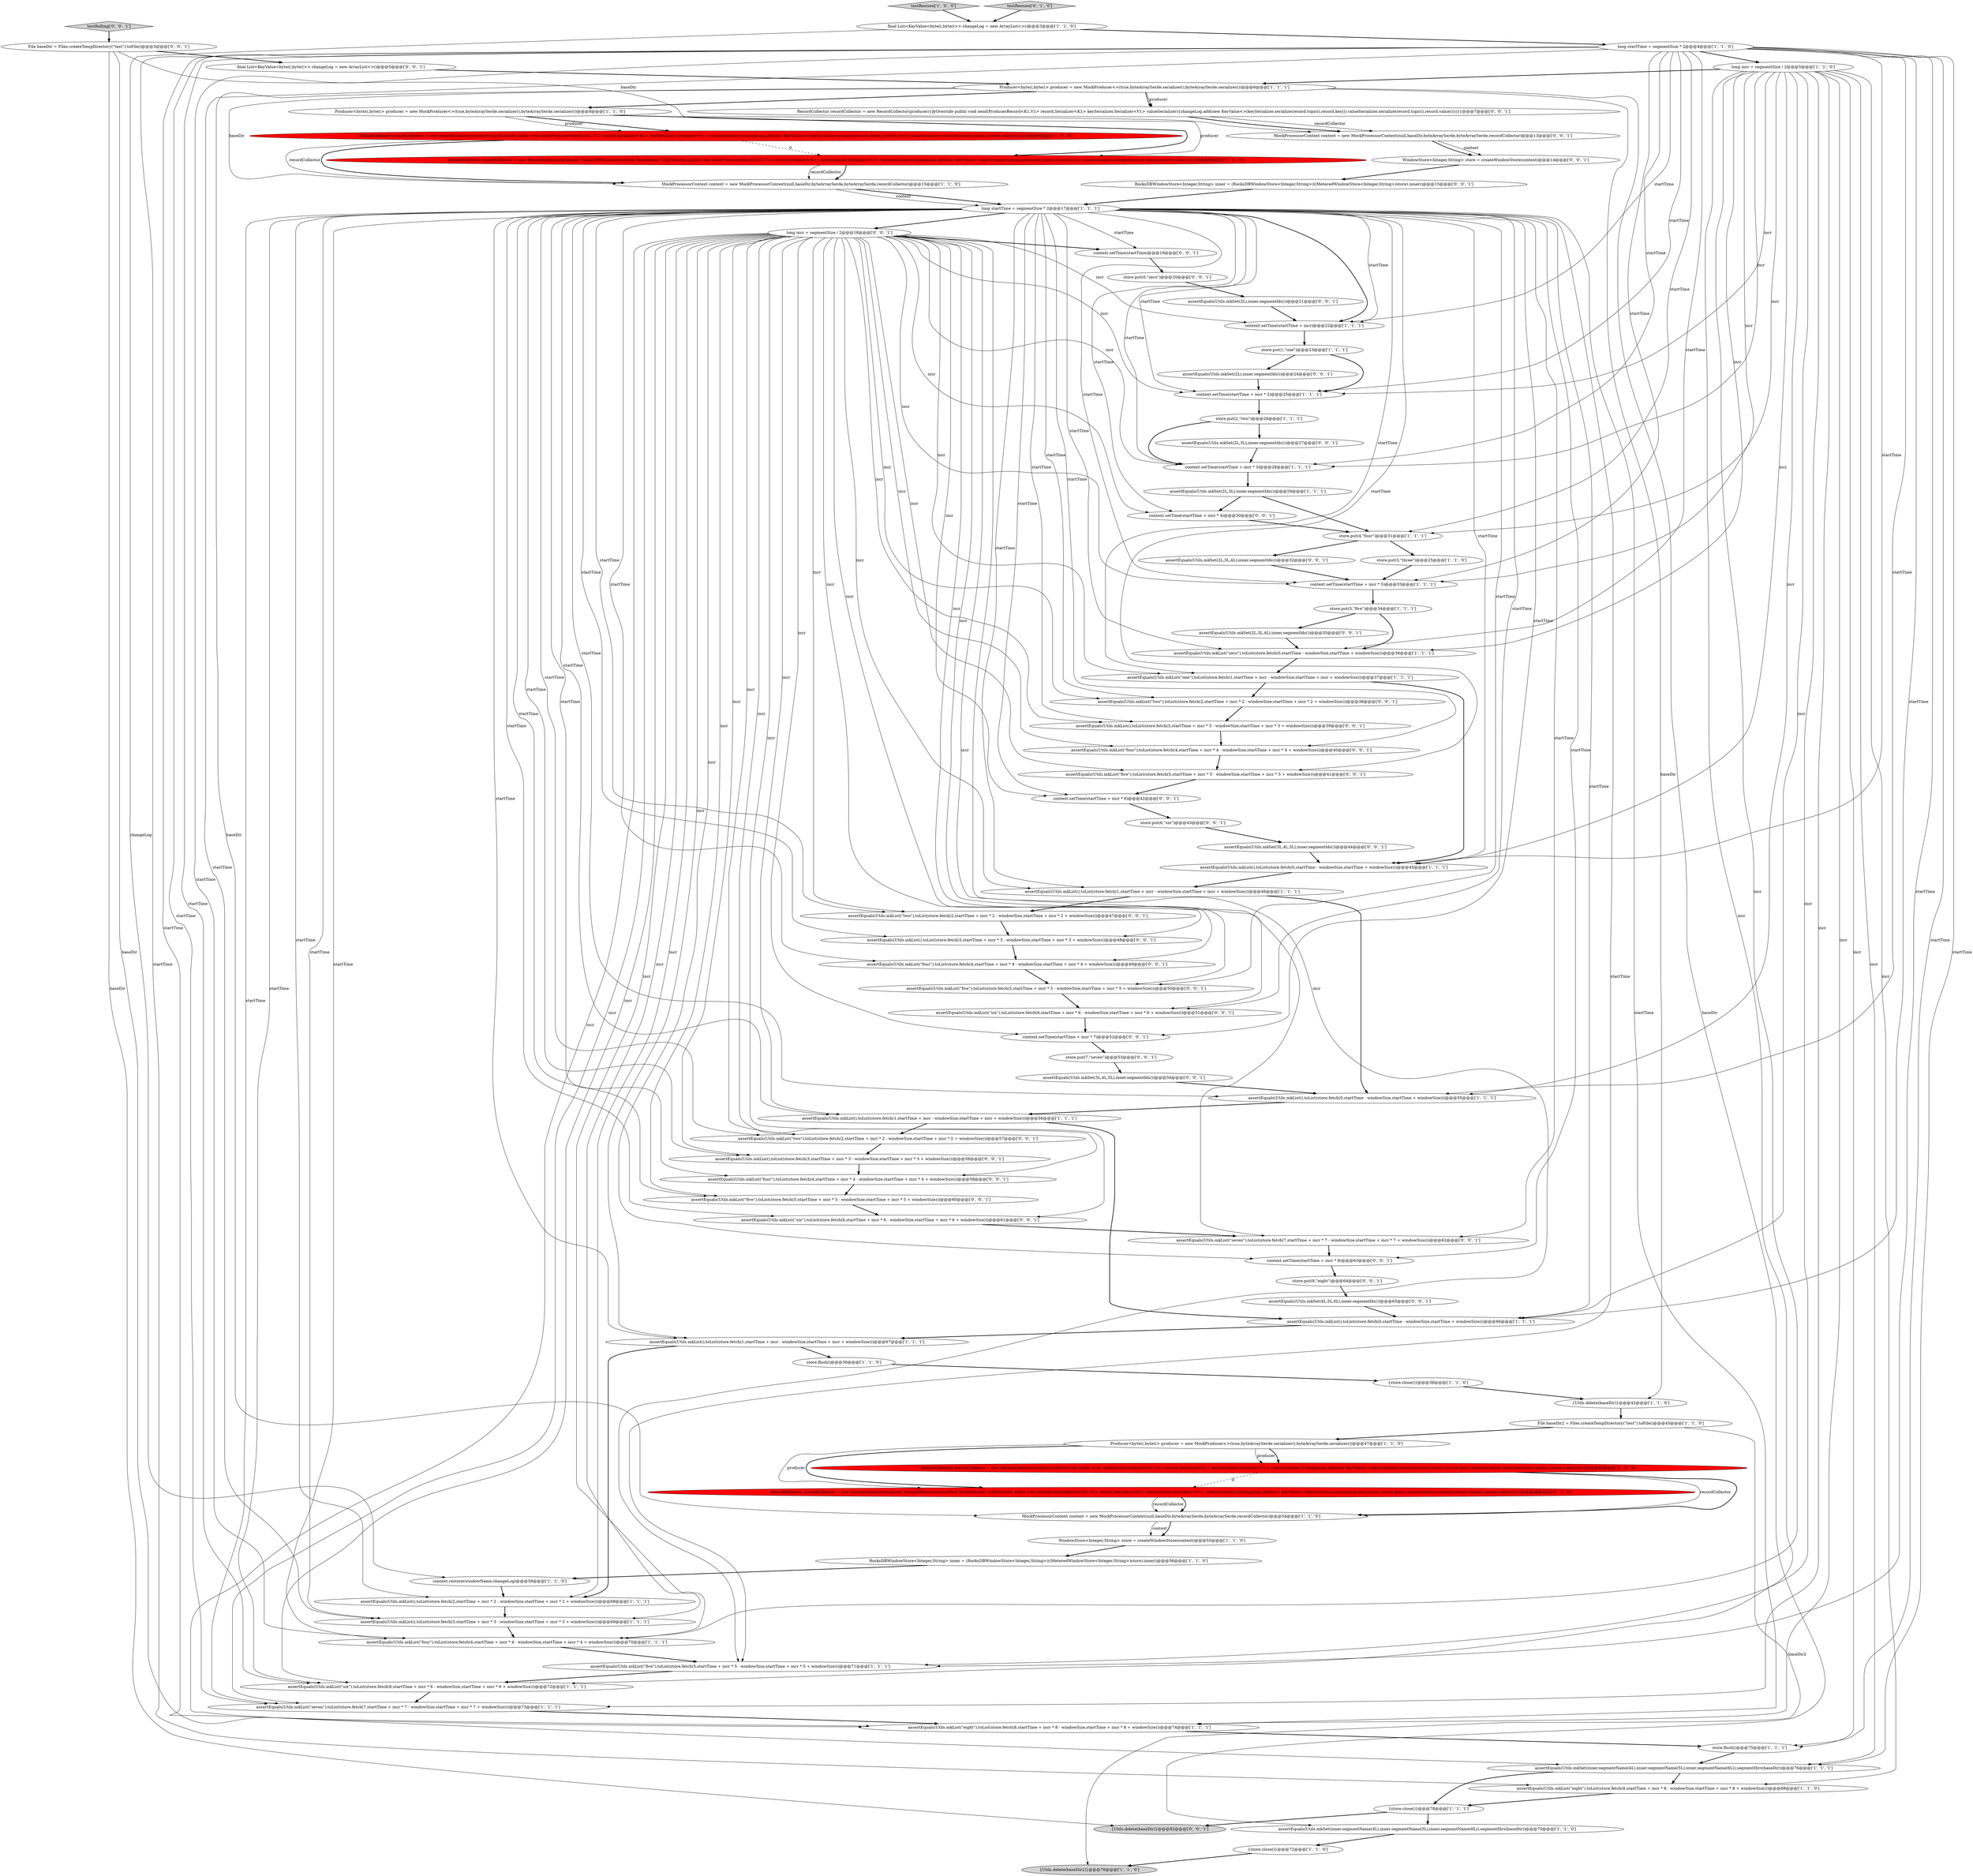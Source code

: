 digraph {
84 [style = filled, label = "store.put(6,\"six\")@@@43@@@['0', '0', '1']", fillcolor = white, shape = ellipse image = "AAA0AAABBB3BBB"];
91 [style = filled, label = "store.put(7,\"seven\")@@@53@@@['0', '0', '1']", fillcolor = white, shape = ellipse image = "AAA0AAABBB3BBB"];
30 [style = filled, label = "assertEquals(Utils.mkList(\"zero\"),toList(store.fetch(0,startTime - windowSize,startTime + windowSize)))@@@36@@@['1', '1', '1']", fillcolor = white, shape = ellipse image = "AAA0AAABBB1BBB"];
10 [style = filled, label = "assertEquals(Utils.mkList(),toList(store.fetch(0,startTime - windowSize,startTime + windowSize)))@@@55@@@['1', '1', '1']", fillcolor = white, shape = ellipse image = "AAA0AAABBB1BBB"];
34 [style = filled, label = "context.restore(windowName,changeLog)@@@58@@@['1', '1', '0']", fillcolor = white, shape = ellipse image = "AAA0AAABBB1BBB"];
33 [style = filled, label = "Producer<byte((,byte((> producer = new MockProducer<>(true,byteArraySerde.serializer(),byteArraySerde.serializer())@@@6@@@['1', '1', '1']", fillcolor = white, shape = ellipse image = "AAA0AAABBB1BBB"];
90 [style = filled, label = "assertEquals(Utils.mkSet(3L,4L,5L),inner.segmentIds())@@@54@@@['0', '0', '1']", fillcolor = white, shape = ellipse image = "AAA0AAABBB3BBB"];
67 [style = filled, label = "WindowStore<Integer,String> store = createWindowStore(context)@@@14@@@['0', '0', '1']", fillcolor = white, shape = ellipse image = "AAA0AAABBB3BBB"];
49 [style = filled, label = "assertEquals(Utils.mkList(),toList(store.fetch(1,startTime + incr - windowSize,startTime + incr + windowSize)))@@@56@@@['1', '1', '1']", fillcolor = white, shape = ellipse image = "AAA0AAABBB1BBB"];
27 [style = filled, label = "testRestore['1', '0', '0']", fillcolor = lightgray, shape = diamond image = "AAA0AAABBB1BBB"];
9 [style = filled, label = "WindowStore<Integer,String> store = createWindowStore(context)@@@55@@@['1', '1', '0']", fillcolor = white, shape = ellipse image = "AAA0AAABBB1BBB"];
80 [style = filled, label = "store.put(8,\"eight\")@@@64@@@['0', '0', '1']", fillcolor = white, shape = ellipse image = "AAA0AAABBB3BBB"];
43 [style = filled, label = "assertEquals(Utils.mkList(\"one\"),toList(store.fetch(1,startTime + incr - windowSize,startTime + incr + windowSize)))@@@37@@@['1', '1', '1']", fillcolor = white, shape = ellipse image = "AAA0AAABBB1BBB"];
26 [style = filled, label = "MockProcessorContext context = new MockProcessorContext(null,baseDir,byteArraySerde,byteArraySerde,recordCollector)@@@15@@@['1', '1', '0']", fillcolor = white, shape = ellipse image = "AAA0AAABBB1BBB"];
50 [style = filled, label = "final List<KeyValue<byte((,byte((>> changeLog = new ArrayList<>()@@@3@@@['1', '1', '0']", fillcolor = white, shape = ellipse image = "AAA0AAABBB1BBB"];
54 [style = filled, label = "assertEquals(Utils.mkSet(3L,4L,5L),inner.segmentIds())@@@44@@@['0', '0', '1']", fillcolor = white, shape = ellipse image = "AAA0AAABBB3BBB"];
82 [style = filled, label = "assertEquals(Utils.mkList(\"four\"),toList(store.fetch(4,startTime + incr * 4 - windowSize,startTime + incr * 4 + windowSize)))@@@59@@@['0', '0', '1']", fillcolor = white, shape = ellipse image = "AAA0AAABBB3BBB"];
1 [style = filled, label = "Producer<byte((,byte((> producer = new MockProducer<>(true,byteArraySerde.serializer(),byteArraySerde.serializer())@@@8@@@['1', '1', '0']", fillcolor = white, shape = ellipse image = "AAA0AAABBB1BBB"];
39 [style = filled, label = "context.setTime(startTime + incr)@@@22@@@['1', '1', '1']", fillcolor = white, shape = ellipse image = "AAA0AAABBB1BBB"];
65 [style = filled, label = "assertEquals(Utils.mkSet(2L,3L,4L),inner.segmentIds())@@@32@@@['0', '0', '1']", fillcolor = white, shape = ellipse image = "AAA0AAABBB3BBB"];
5 [style = filled, label = "{store.close()}@@@78@@@['1', '1', '1']", fillcolor = white, shape = ellipse image = "AAA0AAABBB1BBB"];
24 [style = filled, label = "store.put(3,\"three\")@@@25@@@['1', '1', '0']", fillcolor = white, shape = ellipse image = "AAA0AAABBB1BBB"];
38 [style = filled, label = "RecordCollector recordCollector = new RecordCollector(producer){@Override public void send(ProducerRecord<K1,V1> record,Serializer<K1> keySerializer,Serializer<V1> valueSerializer){changeLog.add(new KeyValue<>(keySerializer.serialize(record.topic(),record.key()),valueSerializer.serialize(record.topic(),record.value())))}}@@@48@@@['1', '0', '0']", fillcolor = red, shape = ellipse image = "AAA1AAABBB1BBB"];
66 [style = filled, label = "assertEquals(Utils.mkList(\"five\"),toList(store.fetch(5,startTime + incr * 5 - windowSize,startTime + incr * 5 + windowSize)))@@@41@@@['0', '0', '1']", fillcolor = white, shape = ellipse image = "AAA0AAABBB3BBB"];
22 [style = filled, label = "assertEquals(Utils.mkList(\"seven\"),toList(store.fetch(7,startTime + incr * 7 - windowSize,startTime + incr * 7 + windowSize)))@@@73@@@['1', '1', '1']", fillcolor = white, shape = ellipse image = "AAA0AAABBB1BBB"];
21 [style = filled, label = "assertEquals(Utils.mkList(\"five\"),toList(store.fetch(5,startTime + incr * 5 - windowSize,startTime + incr * 5 + windowSize)))@@@71@@@['1', '1', '1']", fillcolor = white, shape = ellipse image = "AAA0AAABBB1BBB"];
83 [style = filled, label = "assertEquals(Utils.mkList(\"two\"),toList(store.fetch(2,startTime + incr * 2 - windowSize,startTime + incr * 2 + windowSize)))@@@47@@@['0', '0', '1']", fillcolor = white, shape = ellipse image = "AAA0AAABBB3BBB"];
71 [style = filled, label = "assertEquals(Utils.mkList(\"four\"),toList(store.fetch(4,startTime + incr * 4 - windowSize,startTime + incr * 4 + windowSize)))@@@49@@@['0', '0', '1']", fillcolor = white, shape = ellipse image = "AAA0AAABBB3BBB"];
74 [style = filled, label = "assertEquals(Utils.mkSet(4L,5L,6L),inner.segmentIds())@@@65@@@['0', '0', '1']", fillcolor = white, shape = ellipse image = "AAA0AAABBB3BBB"];
92 [style = filled, label = "assertEquals(Utils.mkSet(2L,3L,4L),inner.segmentIds())@@@35@@@['0', '0', '1']", fillcolor = white, shape = ellipse image = "AAA0AAABBB3BBB"];
93 [style = filled, label = "File baseDir = Files.createTempDirectory(\"test\").toFile()@@@3@@@['0', '0', '1']", fillcolor = white, shape = ellipse image = "AAA0AAABBB3BBB"];
63 [style = filled, label = "assertEquals(Utils.mkList(\"five\"),toList(store.fetch(5,startTime + incr * 5 - windowSize,startTime + incr * 5 + windowSize)))@@@60@@@['0', '0', '1']", fillcolor = white, shape = ellipse image = "AAA0AAABBB3BBB"];
76 [style = filled, label = "context.setTime(startTime + incr * 8)@@@63@@@['0', '0', '1']", fillcolor = white, shape = ellipse image = "AAA0AAABBB3BBB"];
7 [style = filled, label = "long startTime = segmentSize * 2@@@17@@@['1', '1', '1']", fillcolor = white, shape = ellipse image = "AAA0AAABBB1BBB"];
48 [style = filled, label = "RecordCollector recordCollector = new RecordCollector(producer){@Override public void send(ProducerRecord<K1,V1> record,Serializer<K1> keySerializer,Serializer<V1> valueSerializer){changeLog.add(new KeyValue<>(keySerializer.serialize(record.topic(),record.key()),valueSerializer.serialize(record.topic(),record.value())))}}@@@9@@@['1', '0', '0']", fillcolor = red, shape = ellipse image = "AAA1AAABBB1BBB"];
16 [style = filled, label = "long startTime = segmentSize * 2@@@4@@@['1', '1', '0']", fillcolor = white, shape = ellipse image = "AAA0AAABBB1BBB"];
13 [style = filled, label = "assertEquals(Utils.mkSet(inner.segmentName(4L),inner.segmentName(5L),inner.segmentName(6L)),segmentDirs(baseDir))@@@70@@@['1', '1', '0']", fillcolor = white, shape = ellipse image = "AAA0AAABBB1BBB"];
59 [style = filled, label = "RecordCollector recordCollector = new RecordCollector(producer){@Override public void send(ProducerRecord<K1,V1> record,Serializer<K1> keySerializer,Serializer<V1> valueSerializer){changeLog.add(new KeyValue<>(keySerializer.serialize(record.topic(),record.key()),valueSerializer.serialize(record.topic(),record.value())))}}@@@7@@@['0', '0', '1']", fillcolor = white, shape = ellipse image = "AAA0AAABBB3BBB"];
42 [style = filled, label = "{store.close()}@@@72@@@['1', '1', '0']", fillcolor = white, shape = ellipse image = "AAA0AAABBB1BBB"];
45 [style = filled, label = "store.flush()@@@36@@@['1', '1', '0']", fillcolor = white, shape = ellipse image = "AAA0AAABBB1BBB"];
89 [style = filled, label = "assertEquals(Utils.mkList(\"six\"),toList(store.fetch(6,startTime + incr * 6 - windowSize,startTime + incr * 6 + windowSize)))@@@61@@@['0', '0', '1']", fillcolor = white, shape = ellipse image = "AAA0AAABBB3BBB"];
73 [style = filled, label = "context.setTime(startTime + incr * 6)@@@42@@@['0', '0', '1']", fillcolor = white, shape = ellipse image = "AAA0AAABBB3BBB"];
35 [style = filled, label = "{Utils.delete(baseDir2)}@@@76@@@['1', '1', '0']", fillcolor = lightgray, shape = ellipse image = "AAA0AAABBB1BBB"];
36 [style = filled, label = "assertEquals(Utils.mkList(\"eight\"),toList(store.fetch(8,startTime + incr * 8 - windowSize,startTime + incr * 8 + windowSize)))@@@74@@@['1', '1', '1']", fillcolor = white, shape = ellipse image = "AAA0AAABBB1BBB"];
15 [style = filled, label = "assertEquals(Utils.mkList(\"six\"),toList(store.fetch(6,startTime + incr * 6 - windowSize,startTime + incr * 6 + windowSize)))@@@72@@@['1', '1', '1']", fillcolor = white, shape = ellipse image = "AAA0AAABBB1BBB"];
11 [style = filled, label = "store.put(2,\"two\")@@@26@@@['1', '1', '1']", fillcolor = white, shape = ellipse image = "AAA0AAABBB1BBB"];
12 [style = filled, label = "assertEquals(Utils.mkList(),toList(store.fetch(1,startTime + incr - windowSize,startTime + incr + windowSize)))@@@46@@@['1', '1', '1']", fillcolor = white, shape = ellipse image = "AAA0AAABBB1BBB"];
58 [style = filled, label = "assertEquals(Utils.mkList(\"two\"),toList(store.fetch(2,startTime + incr * 2 - windowSize,startTime + incr * 2 + windowSize)))@@@38@@@['0', '0', '1']", fillcolor = white, shape = ellipse image = "AAA0AAABBB3BBB"];
68 [style = filled, label = "context.setTime(startTime)@@@19@@@['0', '0', '1']", fillcolor = white, shape = ellipse image = "AAA0AAABBB3BBB"];
40 [style = filled, label = "assertEquals(Utils.mkSet(inner.segmentName(4L),inner.segmentName(5L),inner.segmentName(6L)),segmentDirs(baseDir))@@@76@@@['1', '1', '1']", fillcolor = white, shape = ellipse image = "AAA0AAABBB1BBB"];
29 [style = filled, label = "store.put(1,\"one\")@@@23@@@['1', '1', '1']", fillcolor = white, shape = ellipse image = "AAA0AAABBB1BBB"];
8 [style = filled, label = "MockProcessorContext context = new MockProcessorContext(null,baseDir,byteArraySerde,byteArraySerde,recordCollector)@@@54@@@['1', '1', '0']", fillcolor = white, shape = ellipse image = "AAA0AAABBB1BBB"];
57 [style = filled, label = "context.setTime(startTime + incr * 7)@@@52@@@['0', '0', '1']", fillcolor = white, shape = ellipse image = "AAA0AAABBB3BBB"];
77 [style = filled, label = "RocksDBWindowStore<Integer,String> inner = (RocksDBWindowStore<Integer,String>)((MeteredWindowStore<Integer,String>)store).inner()@@@15@@@['0', '0', '1']", fillcolor = white, shape = ellipse image = "AAA0AAABBB3BBB"];
47 [style = filled, label = "assertEquals(Utils.mkList(\"eight\"),toList(store.fetch(8,startTime + incr * 8 - windowSize,startTime + incr * 8 + windowSize)))@@@68@@@['1', '1', '0']", fillcolor = white, shape = ellipse image = "AAA0AAABBB1BBB"];
37 [style = filled, label = "store.flush()@@@75@@@['1', '1', '1']", fillcolor = white, shape = ellipse image = "AAA0AAABBB1BBB"];
4 [style = filled, label = "context.setTime(startTime + incr * 5)@@@33@@@['1', '1', '1']", fillcolor = white, shape = ellipse image = "AAA0AAABBB1BBB"];
19 [style = filled, label = "assertEquals(Utils.mkList(),toList(store.fetch(3,startTime + incr * 3 - windowSize,startTime + incr * 3 + windowSize)))@@@69@@@['1', '1', '1']", fillcolor = white, shape = ellipse image = "AAA0AAABBB1BBB"];
75 [style = filled, label = "MockProcessorContext context = new MockProcessorContext(null,baseDir,byteArraySerde,byteArraySerde,recordCollector)@@@13@@@['0', '0', '1']", fillcolor = white, shape = ellipse image = "AAA0AAABBB3BBB"];
69 [style = filled, label = "assertEquals(Utils.mkSet(2L,3L),inner.segmentIds())@@@27@@@['0', '0', '1']", fillcolor = white, shape = ellipse image = "AAA0AAABBB3BBB"];
86 [style = filled, label = "assertEquals(Utils.mkList(\"five\"),toList(store.fetch(5,startTime + incr * 5 - windowSize,startTime + incr * 5 + windowSize)))@@@50@@@['0', '0', '1']", fillcolor = white, shape = ellipse image = "AAA0AAABBB3BBB"];
70 [style = filled, label = "final List<KeyValue<byte((,byte((>> changeLog = new ArrayList<>()@@@5@@@['0', '0', '1']", fillcolor = white, shape = ellipse image = "AAA0AAABBB3BBB"];
87 [style = filled, label = "assertEquals(Utils.mkList(),toList(store.fetch(3,startTime + incr * 3 - windowSize,startTime + incr * 3 + windowSize)))@@@58@@@['0', '0', '1']", fillcolor = white, shape = ellipse image = "AAA0AAABBB3BBB"];
0 [style = filled, label = "context.setTime(startTime + incr * 3)@@@28@@@['1', '1', '1']", fillcolor = white, shape = ellipse image = "AAA0AAABBB1BBB"];
60 [style = filled, label = "assertEquals(Utils.mkList(\"seven\"),toList(store.fetch(7,startTime + incr * 7 - windowSize,startTime + incr * 7 + windowSize)))@@@62@@@['0', '0', '1']", fillcolor = white, shape = ellipse image = "AAA0AAABBB3BBB"];
55 [style = filled, label = "assertEquals(Utils.mkSet(2L),inner.segmentIds())@@@24@@@['0', '0', '1']", fillcolor = white, shape = ellipse image = "AAA0AAABBB3BBB"];
3 [style = filled, label = "store.put(4,\"four\")@@@31@@@['1', '1', '1']", fillcolor = white, shape = ellipse image = "AAA0AAABBB1BBB"];
94 [style = filled, label = "assertEquals(Utils.mkSet(2L),inner.segmentIds())@@@21@@@['0', '0', '1']", fillcolor = white, shape = ellipse image = "AAA0AAABBB3BBB"];
17 [style = filled, label = "RocksDBWindowStore<Integer,String> inner = (RocksDBWindowStore<Integer,String>)((MeteredWindowStore<Integer,String>)store).inner()@@@56@@@['1', '1', '0']", fillcolor = white, shape = ellipse image = "AAA0AAABBB1BBB"];
31 [style = filled, label = "{Utils.delete(baseDir)}@@@42@@@['1', '1', '0']", fillcolor = white, shape = ellipse image = "AAA0AAABBB1BBB"];
18 [style = filled, label = "context.setTime(startTime + incr * 2)@@@25@@@['1', '1', '1']", fillcolor = white, shape = ellipse image = "AAA0AAABBB1BBB"];
53 [style = filled, label = "testRestore['0', '1', '0']", fillcolor = lightgray, shape = diamond image = "AAA0AAABBB2BBB"];
52 [style = filled, label = "RecordCollector recordCollector = new RecordCollector(producer,\"RocksDBWindowStoreTest-TestRestoreII\"){@Override public void send(ProducerRecord<K1,V1> record,Serializer<K1> keySerializer,Serializer<V1> valueSerializer){changeLog.add(new KeyValue<>(keySerializer.serialize(record.topic(),record.key()),valueSerializer.serialize(record.topic(),record.value())))}}@@@48@@@['0', '1', '0']", fillcolor = red, shape = ellipse image = "AAA1AAABBB2BBB"];
44 [style = filled, label = "assertEquals(Utils.mkList(),toList(store.fetch(1,startTime + incr - windowSize,startTime + incr + windowSize)))@@@67@@@['1', '1', '1']", fillcolor = white, shape = ellipse image = "AAA0AAABBB1BBB"];
28 [style = filled, label = "long incr = segmentSize / 2@@@5@@@['1', '1', '0']", fillcolor = white, shape = ellipse image = "AAA0AAABBB1BBB"];
2 [style = filled, label = "assertEquals(Utils.mkSet(2L,3L),inner.segmentIds())@@@29@@@['1', '1', '1']", fillcolor = white, shape = ellipse image = "AAA0AAABBB1BBB"];
79 [style = filled, label = "context.setTime(startTime + incr * 4)@@@30@@@['0', '0', '1']", fillcolor = white, shape = ellipse image = "AAA0AAABBB3BBB"];
23 [style = filled, label = "Producer<byte((,byte((> producer = new MockProducer<>(true,byteArraySerde.serializer(),byteArraySerde.serializer())@@@47@@@['1', '1', '0']", fillcolor = white, shape = ellipse image = "AAA0AAABBB1BBB"];
56 [style = filled, label = "assertEquals(Utils.mkList(),toList(store.fetch(3,startTime + incr * 3 - windowSize,startTime + incr * 3 + windowSize)))@@@48@@@['0', '0', '1']", fillcolor = white, shape = ellipse image = "AAA0AAABBB3BBB"];
62 [style = filled, label = "assertEquals(Utils.mkList(\"four\"),toList(store.fetch(4,startTime + incr * 4 - windowSize,startTime + incr * 4 + windowSize)))@@@40@@@['0', '0', '1']", fillcolor = white, shape = ellipse image = "AAA0AAABBB3BBB"];
25 [style = filled, label = "File baseDir2 = Files.createTempDirectory(\"test\").toFile()@@@45@@@['1', '1', '0']", fillcolor = white, shape = ellipse image = "AAA0AAABBB1BBB"];
85 [style = filled, label = "testRolling['0', '0', '1']", fillcolor = lightgray, shape = diamond image = "AAA0AAABBB3BBB"];
64 [style = filled, label = "assertEquals(Utils.mkList(\"two\"),toList(store.fetch(2,startTime + incr * 2 - windowSize,startTime + incr * 2 + windowSize)))@@@57@@@['0', '0', '1']", fillcolor = white, shape = ellipse image = "AAA0AAABBB3BBB"];
14 [style = filled, label = "assertEquals(Utils.mkList(\"four\"),toList(store.fetch(4,startTime + incr * 4 - windowSize,startTime + incr * 4 + windowSize)))@@@70@@@['1', '1', '1']", fillcolor = white, shape = ellipse image = "AAA0AAABBB1BBB"];
20 [style = filled, label = "{store.close()}@@@38@@@['1', '1', '0']", fillcolor = white, shape = ellipse image = "AAA0AAABBB1BBB"];
88 [style = filled, label = "assertEquals(Utils.mkList(\"six\"),toList(store.fetch(6,startTime + incr * 6 - windowSize,startTime + incr * 6 + windowSize)))@@@51@@@['0', '0', '1']", fillcolor = white, shape = ellipse image = "AAA0AAABBB3BBB"];
72 [style = filled, label = "assertEquals(Utils.mkList(),toList(store.fetch(3,startTime + incr * 3 - windowSize,startTime + incr * 3 + windowSize)))@@@39@@@['0', '0', '1']", fillcolor = white, shape = ellipse image = "AAA0AAABBB3BBB"];
81 [style = filled, label = "{Utils.delete(baseDir)}@@@82@@@['0', '0', '1']", fillcolor = lightgray, shape = ellipse image = "AAA0AAABBB3BBB"];
6 [style = filled, label = "store.put(5,\"five\")@@@34@@@['1', '1', '1']", fillcolor = white, shape = ellipse image = "AAA0AAABBB1BBB"];
46 [style = filled, label = "assertEquals(Utils.mkList(),toList(store.fetch(0,startTime - windowSize,startTime + windowSize)))@@@66@@@['1', '1', '1']", fillcolor = white, shape = ellipse image = "AAA0AAABBB1BBB"];
61 [style = filled, label = "long incr = segmentSize / 2@@@18@@@['0', '0', '1']", fillcolor = white, shape = ellipse image = "AAA0AAABBB3BBB"];
41 [style = filled, label = "assertEquals(Utils.mkList(),toList(store.fetch(0,startTime - windowSize,startTime + windowSize)))@@@45@@@['1', '1', '1']", fillcolor = white, shape = ellipse image = "AAA0AAABBB1BBB"];
51 [style = filled, label = "RecordCollector recordCollector = new RecordCollector(producer,\"RocksDBWindowStoreTest-TestRestore\"){@Override public void send(ProducerRecord<K1,V1> record,Serializer<K1> keySerializer,Serializer<V1> valueSerializer){changeLog.add(new KeyValue<>(keySerializer.serialize(record.topic(),record.key()),valueSerializer.serialize(record.topic(),record.value())))}}@@@9@@@['0', '1', '0']", fillcolor = red, shape = ellipse image = "AAA1AAABBB2BBB"];
32 [style = filled, label = "assertEquals(Utils.mkList(),toList(store.fetch(2,startTime + incr * 2 - windowSize,startTime + incr * 2 + windowSize)))@@@68@@@['1', '1', '1']", fillcolor = white, shape = ellipse image = "AAA0AAABBB1BBB"];
78 [style = filled, label = "store.put(0,\"zero\")@@@20@@@['0', '0', '1']", fillcolor = white, shape = ellipse image = "AAA0AAABBB3BBB"];
52->8 [style = bold, label=""];
61->56 [style = solid, label="incr"];
61->64 [style = solid, label="incr"];
3->24 [style = bold, label=""];
69->0 [style = bold, label=""];
61->60 [style = solid, label="incr"];
16->18 [style = solid, label="startTime"];
61->0 [style = solid, label="incr"];
21->15 [style = bold, label=""];
16->37 [style = solid, label="startTime"];
61->82 [style = solid, label="incr"];
16->41 [style = solid, label="startTime"];
7->63 [style = solid, label="startTime"];
61->15 [style = solid, label="incr"];
61->22 [style = solid, label="incr"];
11->69 [style = bold, label=""];
7->89 [style = solid, label="startTime"];
61->89 [style = solid, label="incr"];
3->65 [style = bold, label=""];
77->7 [style = bold, label=""];
29->18 [style = bold, label=""];
7->73 [style = solid, label="startTime"];
61->79 [style = solid, label="incr"];
7->30 [style = solid, label="startTime"];
87->82 [style = bold, label=""];
12->10 [style = bold, label=""];
28->4 [style = solid, label="incr"];
61->68 [style = bold, label=""];
71->86 [style = bold, label=""];
7->36 [style = solid, label="startTime"];
23->52 [style = bold, label=""];
28->14 [style = solid, label="incr"];
40->47 [style = bold, label=""];
25->35 [style = solid, label="baseDir2"];
51->26 [style = bold, label=""];
66->73 [style = bold, label=""];
38->8 [style = solid, label="recordCollector"];
93->75 [style = solid, label="baseDir"];
34->32 [style = bold, label=""];
68->78 [style = bold, label=""];
28->30 [style = solid, label="incr"];
83->56 [style = bold, label=""];
61->18 [style = solid, label="incr"];
43->58 [style = bold, label=""];
88->57 [style = bold, label=""];
7->56 [style = solid, label="startTime"];
39->29 [style = bold, label=""];
1->51 [style = solid, label="producer"];
7->4 [style = solid, label="startTime"];
33->31 [style = solid, label="baseDir"];
49->64 [style = bold, label=""];
6->92 [style = bold, label=""];
93->81 [style = solid, label="baseDir"];
26->7 [style = bold, label=""];
7->18 [style = solid, label="startTime"];
93->40 [style = solid, label="baseDir"];
59->75 [style = solid, label="recordCollector"];
61->14 [style = solid, label="incr"];
90->10 [style = bold, label=""];
7->87 [style = solid, label="startTime"];
76->80 [style = bold, label=""];
18->11 [style = bold, label=""];
56->71 [style = bold, label=""];
70->33 [style = bold, label=""];
61->32 [style = solid, label="incr"];
9->17 [style = bold, label=""];
61->58 [style = solid, label="incr"];
7->57 [style = solid, label="startTime"];
20->31 [style = bold, label=""];
7->10 [style = solid, label="startTime"];
54->41 [style = bold, label=""];
16->39 [style = solid, label="startTime"];
75->67 [style = solid, label="context"];
73->84 [style = bold, label=""];
7->76 [style = solid, label="startTime"];
92->30 [style = bold, label=""];
61->73 [style = solid, label="incr"];
61->44 [style = solid, label="incr"];
16->3 [style = solid, label="startTime"];
89->60 [style = bold, label=""];
93->70 [style = bold, label=""];
17->34 [style = bold, label=""];
16->0 [style = solid, label="startTime"];
61->87 [style = solid, label="incr"];
85->93 [style = bold, label=""];
78->94 [style = bold, label=""];
40->5 [style = bold, label=""];
16->19 [style = solid, label="startTime"];
7->43 [style = solid, label="startTime"];
23->38 [style = solid, label="producer"];
49->46 [style = bold, label=""];
1->51 [style = bold, label=""];
63->89 [style = bold, label=""];
44->32 [style = bold, label=""];
7->39 [style = solid, label="startTime"];
61->66 [style = solid, label="incr"];
16->47 [style = solid, label="startTime"];
7->71 [style = solid, label="startTime"];
61->36 [style = solid, label="incr"];
7->12 [style = solid, label="startTime"];
28->36 [style = solid, label="incr"];
16->10 [style = solid, label="startTime"];
61->4 [style = solid, label="incr"];
36->37 [style = bold, label=""];
7->22 [style = solid, label="startTime"];
61->49 [style = solid, label="incr"];
61->39 [style = solid, label="incr"];
44->45 [style = bold, label=""];
61->57 [style = solid, label="incr"];
10->49 [style = bold, label=""];
14->21 [style = bold, label=""];
91->90 [style = bold, label=""];
28->10 [style = solid, label="incr"];
46->44 [style = bold, label=""];
28->18 [style = solid, label="incr"];
7->32 [style = solid, label="startTime"];
67->77 [style = bold, label=""];
31->25 [style = bold, label=""];
13->42 [style = bold, label=""];
7->79 [style = solid, label="startTime"];
30->43 [style = bold, label=""];
33->13 [style = solid, label="baseDir"];
61->76 [style = solid, label="incr"];
38->52 [style = dashed, label="0"];
1->48 [style = bold, label=""];
2->3 [style = bold, label=""];
55->18 [style = bold, label=""];
79->3 [style = bold, label=""];
28->21 [style = solid, label="incr"];
61->62 [style = solid, label="incr"];
2->79 [style = bold, label=""];
51->26 [style = solid, label="recordCollector"];
16->36 [style = solid, label="startTime"];
28->3 [style = solid, label="incr"];
28->15 [style = solid, label="incr"];
45->20 [style = bold, label=""];
32->19 [style = bold, label=""];
62->66 [style = bold, label=""];
28->40 [style = solid, label="incr"];
7->86 [style = solid, label="startTime"];
7->64 [style = solid, label="startTime"];
15->22 [style = bold, label=""];
7->21 [style = solid, label="startTime"];
48->26 [style = bold, label=""];
53->50 [style = bold, label=""];
7->41 [style = solid, label="startTime"];
29->55 [style = bold, label=""];
61->88 [style = solid, label="incr"];
61->21 [style = solid, label="incr"];
58->72 [style = bold, label=""];
74->46 [style = bold, label=""];
7->0 [style = solid, label="startTime"];
61->12 [style = solid, label="incr"];
19->14 [style = bold, label=""];
28->47 [style = solid, label="incr"];
7->39 [style = bold, label=""];
33->8 [style = solid, label="baseDir"];
7->88 [style = solid, label="startTime"];
5->13 [style = bold, label=""];
33->59 [style = bold, label=""];
28->46 [style = solid, label="incr"];
84->54 [style = bold, label=""];
47->5 [style = bold, label=""];
7->15 [style = solid, label="startTime"];
7->62 [style = solid, label="startTime"];
16->14 [style = solid, label="startTime"];
43->41 [style = bold, label=""];
7->44 [style = solid, label="startTime"];
41->12 [style = bold, label=""];
38->8 [style = bold, label=""];
16->15 [style = solid, label="startTime"];
7->60 [style = solid, label="startTime"];
7->49 [style = solid, label="startTime"];
23->52 [style = solid, label="producer"];
8->9 [style = solid, label="context"];
75->67 [style = bold, label=""];
61->63 [style = solid, label="incr"];
1->48 [style = solid, label="producer"];
57->91 [style = bold, label=""];
7->58 [style = solid, label="startTime"];
72->62 [style = bold, label=""];
12->83 [style = bold, label=""];
28->41 [style = solid, label="incr"];
16->4 [style = solid, label="startTime"];
16->40 [style = solid, label="startTime"];
7->82 [style = solid, label="startTime"];
61->43 [style = solid, label="incr"];
7->83 [style = solid, label="startTime"];
59->75 [style = bold, label=""];
16->22 [style = solid, label="startTime"];
61->86 [style = solid, label="incr"];
94->39 [style = bold, label=""];
33->26 [style = solid, label="baseDir"];
48->51 [style = dashed, label="0"];
4->6 [style = bold, label=""];
28->22 [style = solid, label="incr"];
25->23 [style = bold, label=""];
48->26 [style = solid, label="recordCollector"];
86->88 [style = bold, label=""];
60->76 [style = bold, label=""];
7->46 [style = solid, label="startTime"];
7->14 [style = solid, label="startTime"];
0->2 [style = bold, label=""];
61->83 [style = solid, label="incr"];
50->16 [style = bold, label=""];
65->4 [style = bold, label=""];
33->1 [style = bold, label=""];
16->21 [style = solid, label="startTime"];
16->46 [style = solid, label="startTime"];
61->71 [style = solid, label="incr"];
7->19 [style = solid, label="startTime"];
82->63 [style = bold, label=""];
28->0 [style = solid, label="incr"];
42->35 [style = bold, label=""];
50->34 [style = solid, label="changeLog"];
61->19 [style = solid, label="incr"];
7->68 [style = solid, label="startTime"];
33->59 [style = solid, label="producer"];
11->0 [style = bold, label=""];
24->4 [style = bold, label=""];
80->74 [style = bold, label=""];
28->37 [style = solid, label="incr"];
28->33 [style = bold, label=""];
16->28 [style = bold, label=""];
64->87 [style = bold, label=""];
7->72 [style = solid, label="startTime"];
22->36 [style = bold, label=""];
27->50 [style = bold, label=""];
23->38 [style = bold, label=""];
8->9 [style = bold, label=""];
26->7 [style = solid, label="context"];
7->66 [style = solid, label="startTime"];
7->61 [style = bold, label=""];
5->81 [style = bold, label=""];
16->30 [style = solid, label="startTime"];
61->72 [style = solid, label="incr"];
37->40 [style = bold, label=""];
52->8 [style = solid, label="recordCollector"];
6->30 [style = bold, label=""];
}
